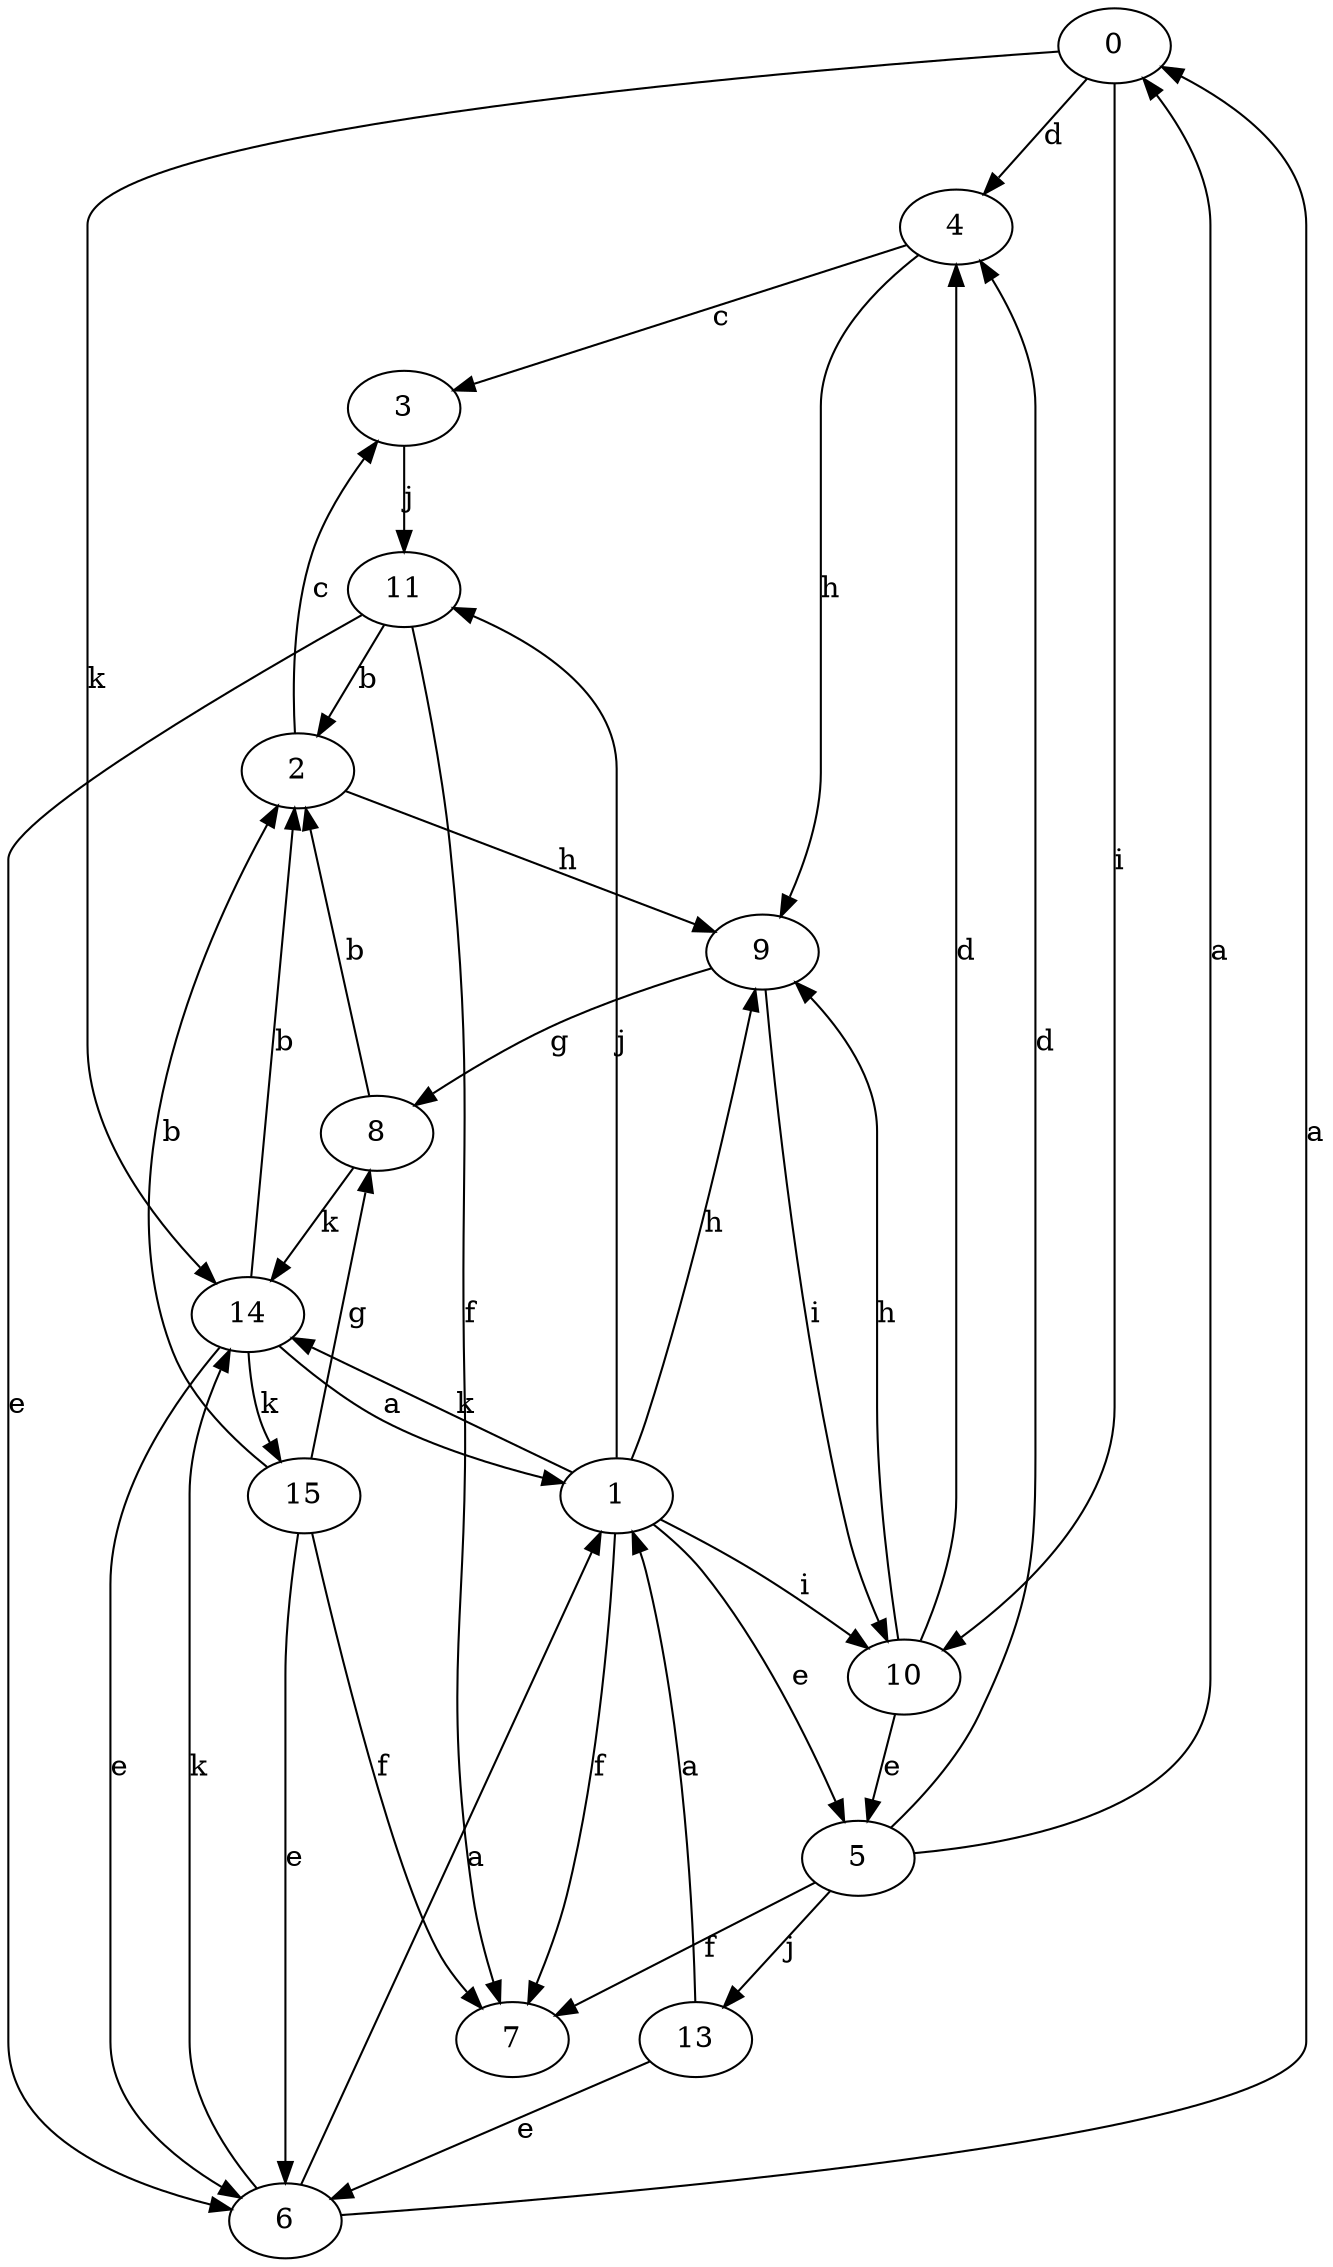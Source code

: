 strict digraph  {
0;
1;
2;
3;
4;
5;
6;
7;
8;
9;
10;
11;
13;
14;
15;
0 -> 4  [label=d];
0 -> 10  [label=i];
0 -> 14  [label=k];
1 -> 5  [label=e];
1 -> 7  [label=f];
1 -> 9  [label=h];
1 -> 10  [label=i];
1 -> 11  [label=j];
1 -> 14  [label=k];
2 -> 3  [label=c];
2 -> 9  [label=h];
3 -> 11  [label=j];
4 -> 3  [label=c];
4 -> 9  [label=h];
5 -> 0  [label=a];
5 -> 4  [label=d];
5 -> 7  [label=f];
5 -> 13  [label=j];
6 -> 0  [label=a];
6 -> 1  [label=a];
6 -> 14  [label=k];
8 -> 2  [label=b];
8 -> 14  [label=k];
9 -> 8  [label=g];
9 -> 10  [label=i];
10 -> 4  [label=d];
10 -> 5  [label=e];
10 -> 9  [label=h];
11 -> 2  [label=b];
11 -> 6  [label=e];
11 -> 7  [label=f];
13 -> 1  [label=a];
13 -> 6  [label=e];
14 -> 1  [label=a];
14 -> 2  [label=b];
14 -> 6  [label=e];
14 -> 15  [label=k];
15 -> 2  [label=b];
15 -> 6  [label=e];
15 -> 7  [label=f];
15 -> 8  [label=g];
}
